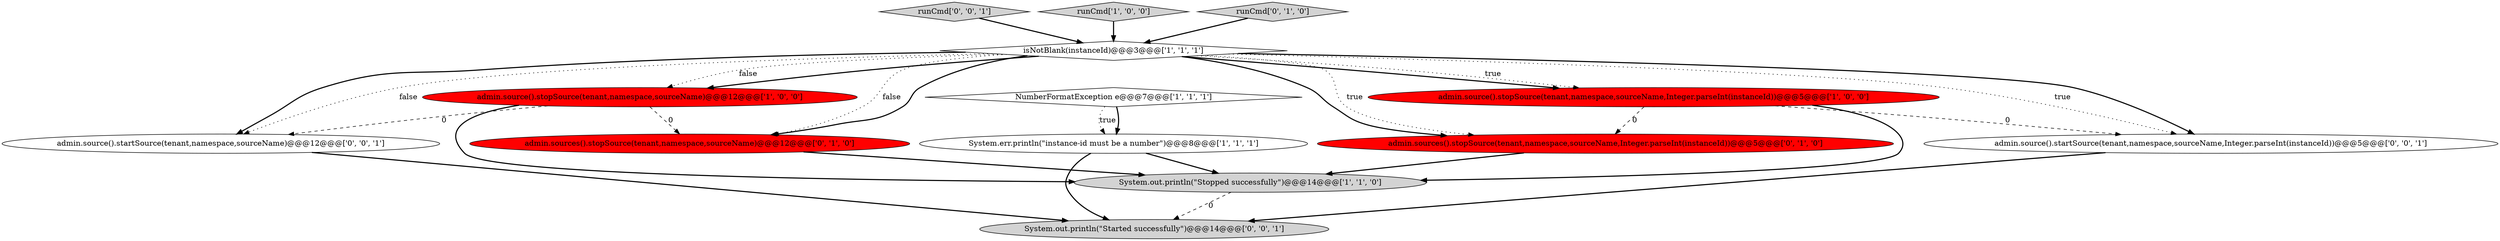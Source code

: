 digraph {
6 [style = filled, label = "isNotBlank(instanceId)@@@3@@@['1', '1', '1']", fillcolor = white, shape = diamond image = "AAA0AAABBB1BBB"];
0 [style = filled, label = "admin.source().stopSource(tenant,namespace,sourceName,Integer.parseInt(instanceId))@@@5@@@['1', '0', '0']", fillcolor = red, shape = ellipse image = "AAA1AAABBB1BBB"];
12 [style = filled, label = "System.out.println(\"Started successfully\")@@@14@@@['0', '0', '1']", fillcolor = lightgray, shape = ellipse image = "AAA0AAABBB3BBB"];
13 [style = filled, label = "admin.source().startSource(tenant,namespace,sourceName)@@@12@@@['0', '0', '1']", fillcolor = white, shape = ellipse image = "AAA0AAABBB3BBB"];
11 [style = filled, label = "runCmd['0', '0', '1']", fillcolor = lightgray, shape = diamond image = "AAA0AAABBB3BBB"];
3 [style = filled, label = "System.err.println(\"instance-id must be a number\")@@@8@@@['1', '1', '1']", fillcolor = white, shape = ellipse image = "AAA0AAABBB1BBB"];
2 [style = filled, label = "runCmd['1', '0', '0']", fillcolor = lightgray, shape = diamond image = "AAA0AAABBB1BBB"];
1 [style = filled, label = "System.out.println(\"Stopped successfully\")@@@14@@@['1', '1', '0']", fillcolor = lightgray, shape = ellipse image = "AAA0AAABBB1BBB"];
5 [style = filled, label = "NumberFormatException e@@@7@@@['1', '1', '1']", fillcolor = white, shape = diamond image = "AAA0AAABBB1BBB"];
4 [style = filled, label = "admin.source().stopSource(tenant,namespace,sourceName)@@@12@@@['1', '0', '0']", fillcolor = red, shape = ellipse image = "AAA1AAABBB1BBB"];
8 [style = filled, label = "admin.sources().stopSource(tenant,namespace,sourceName)@@@12@@@['0', '1', '0']", fillcolor = red, shape = ellipse image = "AAA1AAABBB2BBB"];
10 [style = filled, label = "admin.source().startSource(tenant,namespace,sourceName,Integer.parseInt(instanceId))@@@5@@@['0', '0', '1']", fillcolor = white, shape = ellipse image = "AAA0AAABBB3BBB"];
9 [style = filled, label = "admin.sources().stopSource(tenant,namespace,sourceName,Integer.parseInt(instanceId))@@@5@@@['0', '1', '0']", fillcolor = red, shape = ellipse image = "AAA1AAABBB2BBB"];
7 [style = filled, label = "runCmd['0', '1', '0']", fillcolor = lightgray, shape = diamond image = "AAA0AAABBB2BBB"];
6->4 [style = dotted, label="false"];
5->3 [style = bold, label=""];
6->13 [style = dotted, label="false"];
3->1 [style = bold, label=""];
2->6 [style = bold, label=""];
11->6 [style = bold, label=""];
6->0 [style = bold, label=""];
3->12 [style = bold, label=""];
5->3 [style = dotted, label="true"];
0->10 [style = dashed, label="0"];
6->10 [style = dotted, label="true"];
8->1 [style = bold, label=""];
1->12 [style = dashed, label="0"];
6->4 [style = bold, label=""];
6->8 [style = dotted, label="false"];
13->12 [style = bold, label=""];
6->9 [style = dotted, label="true"];
10->12 [style = bold, label=""];
0->1 [style = bold, label=""];
6->10 [style = bold, label=""];
6->13 [style = bold, label=""];
7->6 [style = bold, label=""];
6->8 [style = bold, label=""];
4->8 [style = dashed, label="0"];
4->1 [style = bold, label=""];
6->0 [style = dotted, label="true"];
0->9 [style = dashed, label="0"];
6->9 [style = bold, label=""];
9->1 [style = bold, label=""];
4->13 [style = dashed, label="0"];
}
